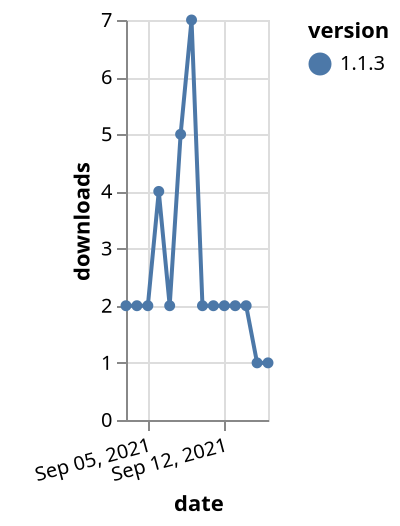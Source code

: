{"$schema": "https://vega.github.io/schema/vega-lite/v5.json", "description": "A simple bar chart with embedded data.", "data": {"values": [{"date": "2021-09-03", "total": 3256, "delta": 2, "version": "1.1.3"}, {"date": "2021-09-04", "total": 3258, "delta": 2, "version": "1.1.3"}, {"date": "2021-09-05", "total": 3260, "delta": 2, "version": "1.1.3"}, {"date": "2021-09-06", "total": 3264, "delta": 4, "version": "1.1.3"}, {"date": "2021-09-07", "total": 3266, "delta": 2, "version": "1.1.3"}, {"date": "2021-09-08", "total": 3271, "delta": 5, "version": "1.1.3"}, {"date": "2021-09-09", "total": 3278, "delta": 7, "version": "1.1.3"}, {"date": "2021-09-10", "total": 3280, "delta": 2, "version": "1.1.3"}, {"date": "2021-09-11", "total": 3282, "delta": 2, "version": "1.1.3"}, {"date": "2021-09-12", "total": 3284, "delta": 2, "version": "1.1.3"}, {"date": "2021-09-13", "total": 3286, "delta": 2, "version": "1.1.3"}, {"date": "2021-09-14", "total": 3288, "delta": 2, "version": "1.1.3"}, {"date": "2021-09-15", "total": 3289, "delta": 1, "version": "1.1.3"}, {"date": "2021-09-16", "total": 3290, "delta": 1, "version": "1.1.3"}]}, "width": "container", "mark": {"type": "line", "point": {"filled": true}}, "encoding": {"x": {"field": "date", "type": "temporal", "timeUnit": "yearmonthdate", "title": "date", "axis": {"labelAngle": -15}}, "y": {"field": "delta", "type": "quantitative", "title": "downloads"}, "color": {"field": "version", "type": "nominal"}, "tooltip": {"field": "delta"}}}